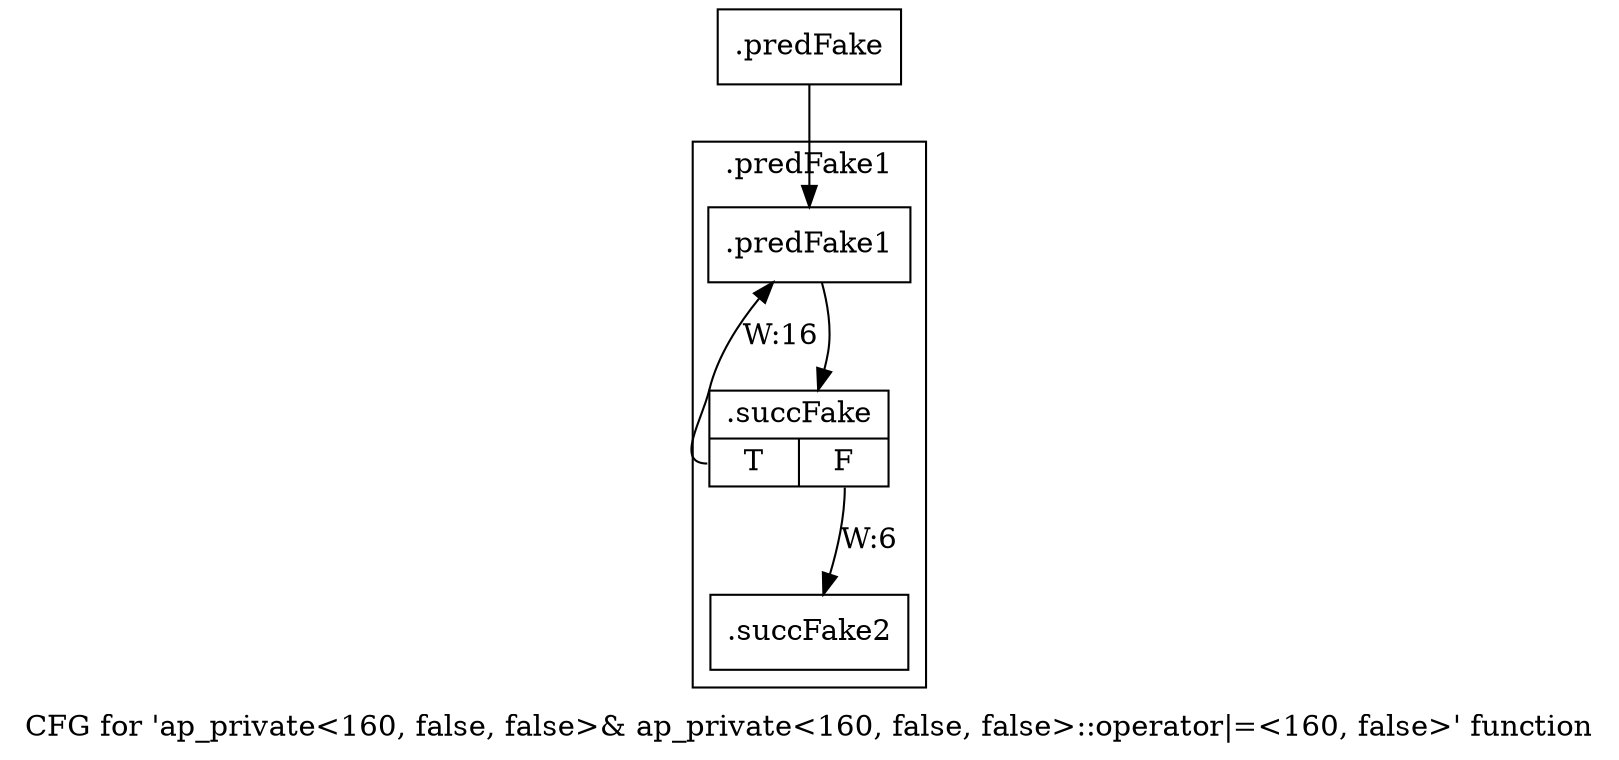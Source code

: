 digraph "CFG for 'ap_private\<160, false, false\>& ap_private\<160, false, false\>::operator\|=\<160, false\>' function" {
	label="CFG for 'ap_private\<160, false, false\>& ap_private\<160, false, false\>::operator\|=\<160, false\>' function";

	Node0x59f2870 [shape=record,filename="",linenumber="",label="{.predFake}"];
	Node0x59f2870 -> Node0x59f45b0[ callList="" memoryops="" filename="/mnt/xilinx/Vitis_HLS/2021.2/include/etc/ap_private.h" execusionnum="5"];
	Node0x6167020 [shape=record,filename="/mnt/xilinx/Vitis_HLS/2021.2/include/etc/ap_private.h",linenumber="3875",label="{.succFake2}"];
subgraph cluster_0 {
	label=".predFake1";
	tripcount="15";
	invocationtime="5";

	Node0x59f45b0 [shape=record,filename="/mnt/xilinx/Vitis_HLS/2021.2/include/etc/ap_private.h",linenumber="3875",label="{.predFake1}"];
	Node0x59f45b0 -> Node0x6162920[ callList="" memoryops="" filename="/mnt/xilinx/Vitis_HLS/2021.2/include/etc/ap_private.h" execusionnum="20"];
	Node0x6162920 [shape=record,filename="/mnt/xilinx/Vitis_HLS/2021.2/include/etc/ap_private.h",linenumber="3875",label="{.succFake|{<s0>T|<s1>F}}"];
	Node0x6162920:s0 -> Node0x59f45b0[label="W:16" callList="" memoryops="" filename="/mnt/xilinx/Vitis_HLS/2021.2/include/etc/ap_private.h" execusionnum="15"];
	Node0x6162920:s1 -> Node0x6167020[label="W:6" callList="" memoryops="" filename="/mnt/xilinx/Vitis_HLS/2021.2/include/etc/ap_private.h" execusionnum="5"];
}
}
